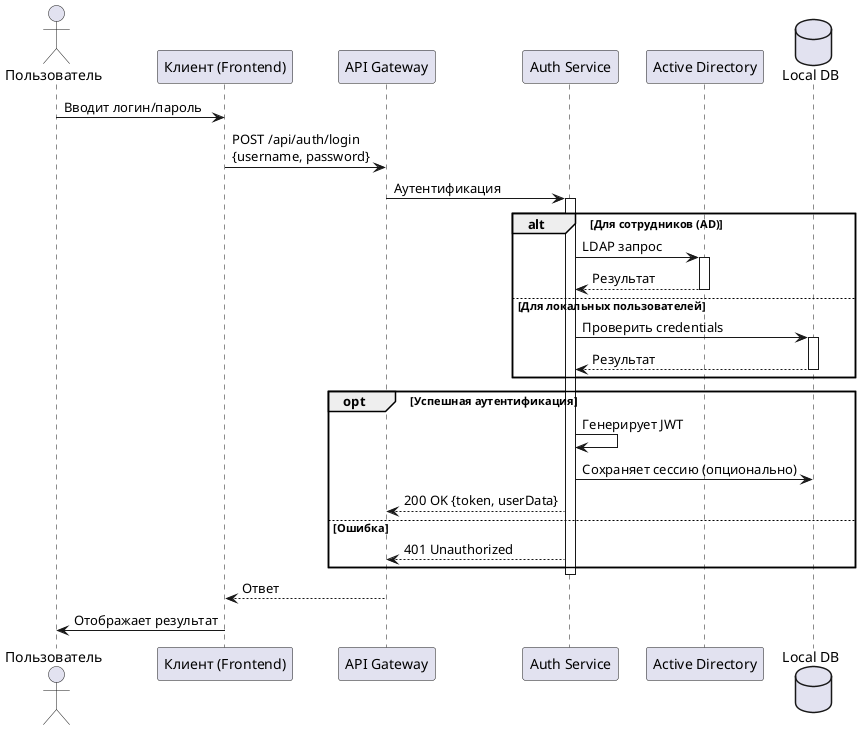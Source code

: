 @startuml login
actor Пользователь
participant "Клиент (Frontend)" as Client
participant "API Gateway" as Gateway
participant "Auth Service" as Auth
participant "Active Directory" as AD
database "Local DB" as DB

Пользователь -> Client: Вводит логин/пароль
Client -> Gateway: POST /api/auth/login\n{username, password}
Gateway -> Auth: Аутентификация
activate Auth

alt Для сотрудников (AD)
  Auth -> AD: LDAP запрос
  activate AD
  AD --> Auth: Результат
  deactivate AD
else Для локальных пользователей
  Auth -> DB: Проверить credentials
  activate DB
  DB --> Auth: Результат
  deactivate DB
end

opt Успешная аутентификация
  Auth -> Auth: Генерирует JWT
  Auth -> DB: Сохраняет сессию (опционально)
  Auth --> Gateway: 200 OK {token, userData}
else Ошибка
  Auth --> Gateway: 401 Unauthorized
end
deactivate Auth

Gateway --> Client: Ответ
Client -> Пользователь: Отображает результат
@enduml